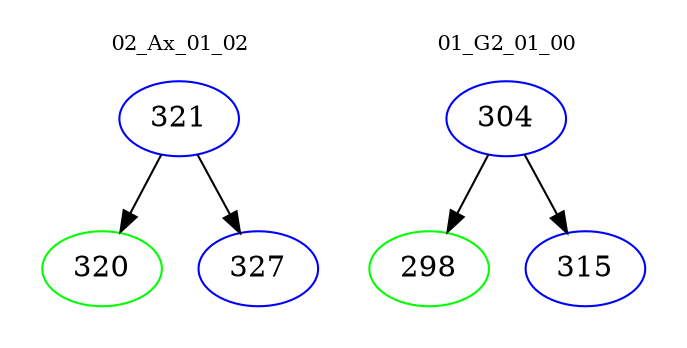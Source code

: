 digraph{
subgraph cluster_0 {
color = white
label = "02_Ax_01_02";
fontsize=10;
T0_321 [label="321", color="blue"]
T0_321 -> T0_320 [color="black"]
T0_320 [label="320", color="green"]
T0_321 -> T0_327 [color="black"]
T0_327 [label="327", color="blue"]
}
subgraph cluster_1 {
color = white
label = "01_G2_01_00";
fontsize=10;
T1_304 [label="304", color="blue"]
T1_304 -> T1_298 [color="black"]
T1_298 [label="298", color="green"]
T1_304 -> T1_315 [color="black"]
T1_315 [label="315", color="blue"]
}
}
